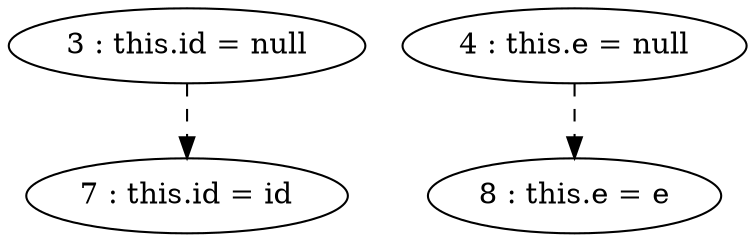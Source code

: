 digraph G {
"3 : this.id = null"
"3 : this.id = null" -> "7 : this.id = id" [style=dashed]
"4 : this.e = null"
"4 : this.e = null" -> "8 : this.e = e" [style=dashed]
"7 : this.id = id"
"8 : this.e = e"
}